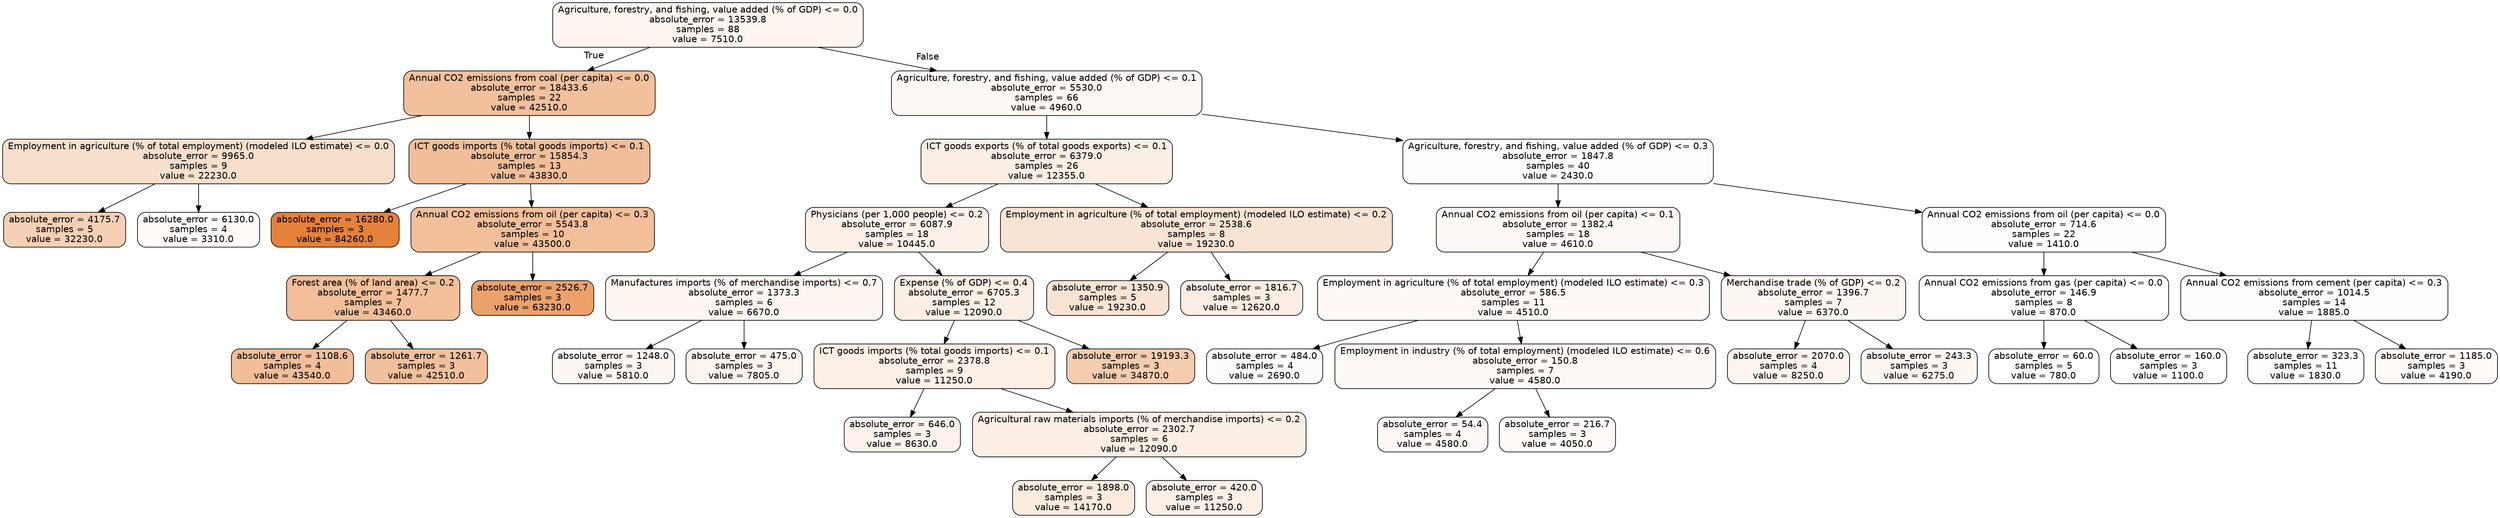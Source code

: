 digraph Tree {
node [shape=box, style="filled, rounded", color="black", fontname="helvetica"] ;
edge [fontname="helvetica"] ;
0 [label="Agriculture, forestry, and fishing, value added (% of GDP) <= 0.0\nabsolute_error = 13539.8\nsamples = 88\nvalue = 7510.0", fillcolor="#fdf5ef"] ;
1 [label="Annual CO2 emissions from coal (per capita) <= 0.0\nabsolute_error = 18433.6\nsamples = 22\nvalue = 42510.0", fillcolor="#f2c09c"] ;
0 -> 1 [labeldistance=2.5, labelangle=45, headlabel="True"] ;
2 [label="Employment in agriculture (% of total employment) (modeled ILO estimate) <= 0.0\nabsolute_error = 9965.0\nsamples = 9\nvalue = 22230.0", fillcolor="#f8dfcc"] ;
1 -> 2 ;
3 [label="absolute_error = 4175.7\nsamples = 5\nvalue = 32230.0", fillcolor="#f5d0b4"] ;
2 -> 3 ;
4 [label="absolute_error = 6130.0\nsamples = 4\nvalue = 3310.0", fillcolor="#fefbf9"] ;
2 -> 4 ;
5 [label="ICT goods imports (% total goods imports) <= 0.1\nabsolute_error = 15854.3\nsamples = 13\nvalue = 43830.0", fillcolor="#f2be99"] ;
1 -> 5 ;
6 [label="absolute_error = 16280.0\nsamples = 3\nvalue = 84260.0", fillcolor="#e58139"] ;
5 -> 6 ;
7 [label="Annual CO2 emissions from oil (per capita) <= 0.3\nabsolute_error = 5543.8\nsamples = 10\nvalue = 43500.0", fillcolor="#f2bf9a"] ;
5 -> 7 ;
8 [label="Forest area (% of land area) <= 0.2\nabsolute_error = 1477.7\nsamples = 7\nvalue = 43460.0", fillcolor="#f2bf9a"] ;
7 -> 8 ;
9 [label="absolute_error = 1108.6\nsamples = 4\nvalue = 43540.0", fillcolor="#f2be9a"] ;
8 -> 9 ;
10 [label="absolute_error = 1261.7\nsamples = 3\nvalue = 42510.0", fillcolor="#f2c09c"] ;
8 -> 10 ;
11 [label="absolute_error = 2526.7\nsamples = 3\nvalue = 63230.0", fillcolor="#eca16b"] ;
7 -> 11 ;
12 [label="Agriculture, forestry, and fishing, value added (% of GDP) <= 0.1\nabsolute_error = 5530.0\nsamples = 66\nvalue = 4960.0", fillcolor="#fef9f5"] ;
0 -> 12 [labeldistance=2.5, labelangle=-45, headlabel="False"] ;
13 [label="ICT goods exports (% of total goods exports) <= 0.1\nabsolute_error = 6379.0\nsamples = 26\nvalue = 12355.0", fillcolor="#fbeee4"] ;
12 -> 13 ;
14 [label="Physicians (per 1,000 people) <= 0.2\nabsolute_error = 6087.9\nsamples = 18\nvalue = 10445.0", fillcolor="#fcf0e8"] ;
13 -> 14 ;
15 [label="Manufactures imports (% of merchandise imports) <= 0.7\nabsolute_error = 1373.3\nsamples = 6\nvalue = 6670.0", fillcolor="#fdf6f1"] ;
14 -> 15 ;
16 [label="absolute_error = 1248.0\nsamples = 3\nvalue = 5810.0", fillcolor="#fdf7f3"] ;
15 -> 16 ;
17 [label="absolute_error = 475.0\nsamples = 3\nvalue = 7805.0", fillcolor="#fdf4ee"] ;
15 -> 17 ;
18 [label="Expense (% of GDP) <= 0.4\nabsolute_error = 6705.3\nsamples = 12\nvalue = 12090.0", fillcolor="#fbeee4"] ;
14 -> 18 ;
19 [label="ICT goods imports (% total goods imports) <= 0.1\nabsolute_error = 2378.8\nsamples = 9\nvalue = 11250.0", fillcolor="#fcefe6"] ;
18 -> 19 ;
20 [label="absolute_error = 646.0\nsamples = 3\nvalue = 8630.0", fillcolor="#fdf3ec"] ;
19 -> 20 ;
21 [label="Agricultural raw materials imports (% of merchandise imports) <= 0.2\nabsolute_error = 2302.7\nsamples = 6\nvalue = 12090.0", fillcolor="#fbeee4"] ;
19 -> 21 ;
22 [label="absolute_error = 1898.0\nsamples = 3\nvalue = 14170.0", fillcolor="#fbebdf"] ;
21 -> 22 ;
23 [label="absolute_error = 420.0\nsamples = 3\nvalue = 11250.0", fillcolor="#fcefe6"] ;
21 -> 23 ;
24 [label="absolute_error = 19193.3\nsamples = 3\nvalue = 34870.0", fillcolor="#f4ccae"] ;
18 -> 24 ;
25 [label="Employment in agriculture (% of total employment) (modeled ILO estimate) <= 0.2\nabsolute_error = 2538.6\nsamples = 8\nvalue = 19230.0", fillcolor="#f9e3d3"] ;
13 -> 25 ;
26 [label="absolute_error = 1350.9\nsamples = 5\nvalue = 19230.0", fillcolor="#f9e3d3"] ;
25 -> 26 ;
27 [label="absolute_error = 1816.7\nsamples = 3\nvalue = 12620.0", fillcolor="#fbede3"] ;
25 -> 27 ;
28 [label="Agriculture, forestry, and fishing, value added (% of GDP) <= 0.3\nabsolute_error = 1847.8\nsamples = 40\nvalue = 2430.0", fillcolor="#fefdfb"] ;
12 -> 28 ;
29 [label="Annual CO2 emissions from oil (per capita) <= 0.1\nabsolute_error = 1382.4\nsamples = 18\nvalue = 4610.0", fillcolor="#fef9f6"] ;
28 -> 29 ;
30 [label="Employment in agriculture (% of total employment) (modeled ILO estimate) <= 0.3\nabsolute_error = 586.5\nsamples = 11\nvalue = 4510.0", fillcolor="#fef9f6"] ;
29 -> 30 ;
31 [label="absolute_error = 484.0\nsamples = 4\nvalue = 2690.0", fillcolor="#fefcfa"] ;
30 -> 31 ;
32 [label="Employment in industry (% of total employment) (modeled ILO estimate) <= 0.6\nabsolute_error = 150.8\nsamples = 7\nvalue = 4580.0", fillcolor="#fef9f6"] ;
30 -> 32 ;
33 [label="absolute_error = 54.4\nsamples = 4\nvalue = 4580.0", fillcolor="#fef9f6"] ;
32 -> 33 ;
34 [label="absolute_error = 216.7\nsamples = 3\nvalue = 4050.0", fillcolor="#fefaf7"] ;
32 -> 34 ;
35 [label="Merchandise trade (% of GDP) <= 0.2\nabsolute_error = 1396.7\nsamples = 7\nvalue = 6370.0", fillcolor="#fdf7f2"] ;
29 -> 35 ;
36 [label="absolute_error = 2070.0\nsamples = 4\nvalue = 8250.0", fillcolor="#fdf4ed"] ;
35 -> 36 ;
37 [label="absolute_error = 243.3\nsamples = 3\nvalue = 6275.0", fillcolor="#fdf7f2"] ;
35 -> 37 ;
38 [label="Annual CO2 emissions from oil (per capita) <= 0.0\nabsolute_error = 714.6\nsamples = 22\nvalue = 1410.0", fillcolor="#fffefe"] ;
28 -> 38 ;
39 [label="Annual CO2 emissions from gas (per capita) <= 0.0\nabsolute_error = 146.9\nsamples = 8\nvalue = 870.0", fillcolor="#ffffff"] ;
38 -> 39 ;
40 [label="absolute_error = 60.0\nsamples = 5\nvalue = 780.0", fillcolor="#ffffff"] ;
39 -> 40 ;
41 [label="absolute_error = 160.0\nsamples = 3\nvalue = 1100.0", fillcolor="#fffffe"] ;
39 -> 41 ;
42 [label="Annual CO2 emissions from cement (per capita) <= 0.3\nabsolute_error = 1014.5\nsamples = 14\nvalue = 1885.0", fillcolor="#fffdfc"] ;
38 -> 42 ;
43 [label="absolute_error = 323.3\nsamples = 11\nvalue = 1830.0", fillcolor="#fffdfd"] ;
42 -> 43 ;
44 [label="absolute_error = 1185.0\nsamples = 3\nvalue = 4190.0", fillcolor="#fefaf7"] ;
42 -> 44 ;
}